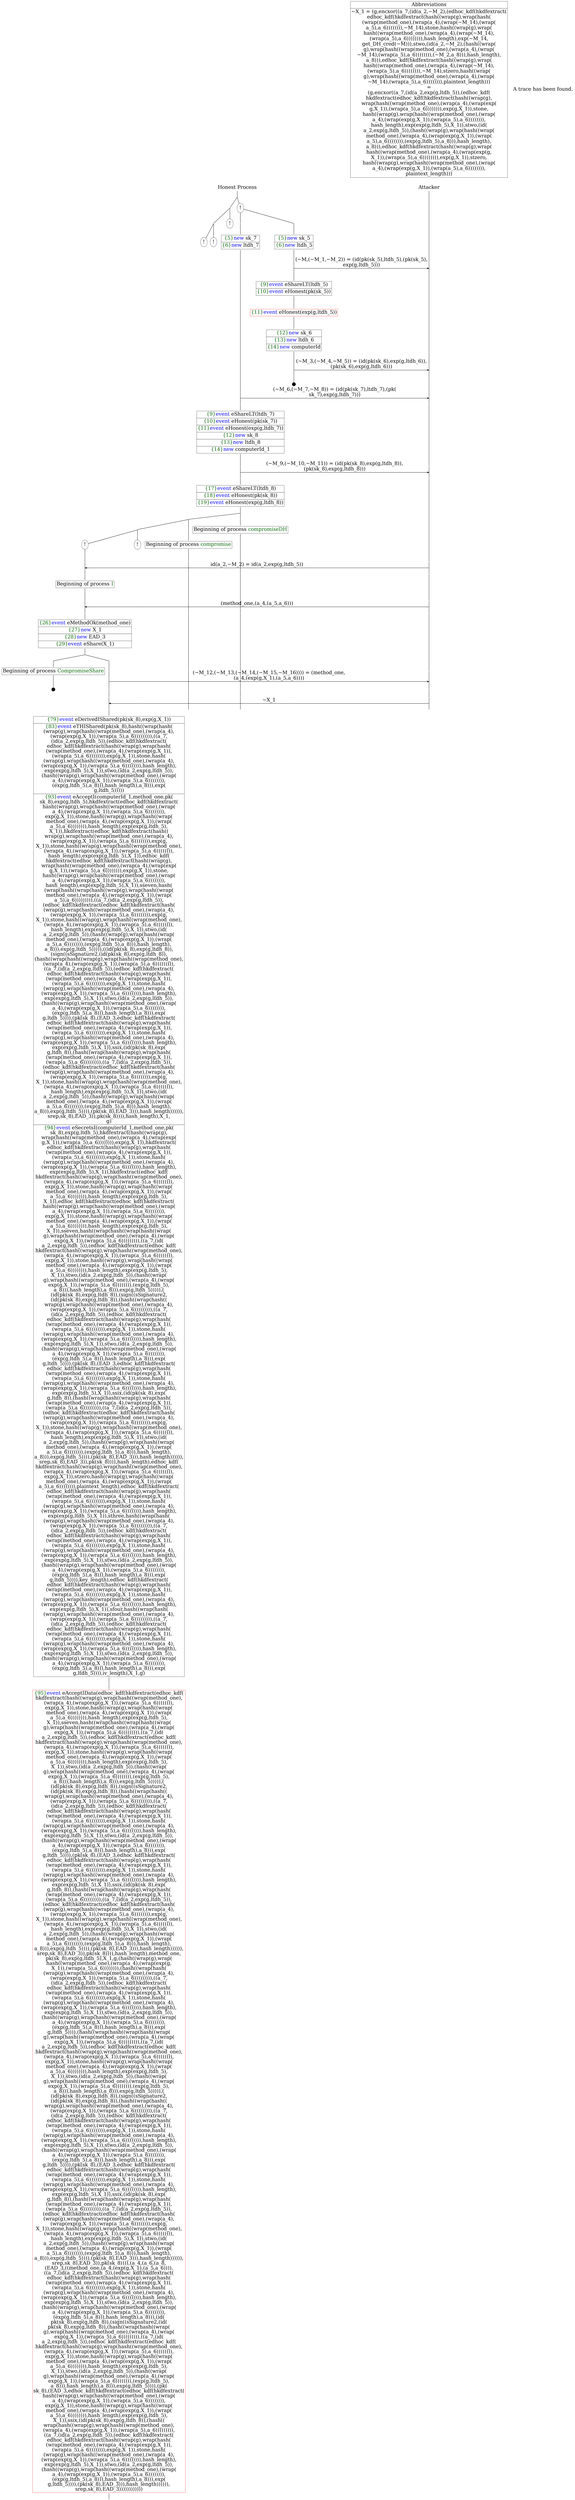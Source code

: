 digraph {
graph [ordering = out]
edge [arrowhead = none, penwidth = 1.6, fontsize = 30]
node [shape = point, width = 0, height = 0, fontsize = 30]
Trace<br/>
[label = <A trace has been found.<br/>
>, shape = plaintext]
P0__0 [label = "Honest Process", shape = plaintext]
P__0 [label = "Attacker", shape = plaintext]
Trace -> P0__0 [label = "", style = invisible, weight = 100]{rank = same; P0__0 P__0}
P0__0 -> P0__1 [label = <>, weight = 100]
/*RPar */
P0__1 -> P0_1__1 [label = <>]
P0__1 -> P0_0__1 [label = <>]
P0__1 [label = "", fixedsize = false, width = 0, height = 0, shape = none]
{rank = same; P0_0__1 P0_1__1}
P0_0__1 [label = "!", shape = ellipse]
{rank = same; P0_0_1__1 P0_0_0__1}
P0_0_1__1 [label = "", fixedsize = false, width = 0, height = 0, shape = none]
P0_0__1 -> P0_0_1__1 [label = <>]
P0_0_0__1 [label = "", fixedsize = false, width = 0, height = 0, shape = none]
P0_0__1 -> P0_0_0__1 [label = <>]
P0_0_0__1 -> P0_0_0__2 [label = <>, weight = 100]
P0_0_0__2 [shape = plaintext, label = <<TABLE BORDER="0" CELLBORDER="1" CELLSPACING="0" CELLPADDING="4"> <TR><TD><FONT COLOR="darkgreen">{5}</FONT><FONT COLOR="blue">new </FONT>sk_5</TD></TR><TR><TD><FONT COLOR="darkgreen">{6}</FONT><FONT COLOR="blue">new </FONT>ltdh_5</TD></TR></TABLE>>]
P0_0_0__2 -> P0_0_0__3 [label = <>, weight = 100]
P0_0_0__3 -> P0_0_0__4 [label = <>, weight = 100]
P__0 -> P__1 [label = <>, weight = 100]
{rank = same; P__1 P0_0_0__4}
P0_0_0__4 -> P0_0_0__5 [label = <>, weight = 100]
P__1 -> P__2 [label = <>, weight = 100]
{rank = same; P__2 P0_0_0__5}
P0_0_0__5 -> P__2 [label = <(~M,(~M_1,~M_2)) = (id(pk(sk_5),ltdh_5),(pk(sk_5),<br/>
exp(g,ltdh_5)))>, arrowhead = normal]
P0_0_0__5 -> P0_0_0__6 [label = <>, weight = 100]
P__2 -> P__3 [label = <>, weight = 100]
{rank = same; P__3 P0_0_0__6}
P0_0_0__6 -> P0_0_0__7 [label = <>, weight = 100]
P0_0_0__7 [shape = plaintext, label = <<TABLE BORDER="0" CELLBORDER="1" CELLSPACING="0" CELLPADDING="4"> <TR><TD><FONT COLOR="darkgreen">{9}</FONT><FONT COLOR="blue">event</FONT> eShareLT(ltdh_5)</TD></TR><TR><TD><FONT COLOR="darkgreen">{10}</FONT><FONT COLOR="blue">event</FONT> eHonest(pk(sk_5))</TD></TR></TABLE>>]
P0_0_0__7 -> P0_0_0__8 [label = <>, weight = 100]
P0_0_0__8 -> P0_0_0__9 [label = <>, weight = 100]
P0_0_0__9 [color = red, shape = plaintext, label = <<TABLE BORDER="0" CELLBORDER="1" CELLSPACING="0" CELLPADDING="4"> <TR><TD><FONT COLOR="darkgreen">{11}</FONT><FONT COLOR="blue">event</FONT> eHonest(exp(g,ltdh_5))</TD></TR></TABLE>>]
P0_0_0__9 -> P0_0_0__10 [label = <>, weight = 100]
P0_0_0__10 -> P0_0_0__11 [label = <>, weight = 100]
P0_0_0__11 [shape = plaintext, label = <<TABLE BORDER="0" CELLBORDER="1" CELLSPACING="0" CELLPADDING="4"> <TR><TD><FONT COLOR="darkgreen">{12}</FONT><FONT COLOR="blue">new </FONT>sk_6</TD></TR><TR><TD><FONT COLOR="darkgreen">{13}</FONT><FONT COLOR="blue">new </FONT>ltdh_6</TD></TR><TR><TD><FONT COLOR="darkgreen">{14}</FONT><FONT COLOR="blue">new </FONT>computerId</TD></TR></TABLE>>]
P0_0_0__11 -> P0_0_0__12 [label = <>, weight = 100]
P0_0_0__12 -> P0_0_0__13 [label = <>, weight = 100]
P__3 -> P__4 [label = <>, weight = 100]
{rank = same; P__4 P0_0_0__13}
P0_0_0__13 -> P0_0_0__14 [label = <>, weight = 100]
P__4 -> P__5 [label = <>, weight = 100]
{rank = same; P__5 P0_0_0__14}
P0_0_0__14 -> P__5 [label = <(~M_3,(~M_4,~M_5)) = (id(pk(sk_6),exp(g,ltdh_6)),<br/>
(pk(sk_6),exp(g,ltdh_6)))>, arrowhead = normal]
P0_0_0__14 -> P0_0_0__15 [label = <>, weight = 100]
P__5 -> P__6 [label = <>, weight = 100]
{rank = same; P__6 P0_0_0__15}
P0_0_0__16 [label = "", width = 0.3, height = 0.3]
P0_0_0__15 -> P0_0_0__16 [label = <>, weight = 100]
P0_0_1__1 -> P0_0_1__2 [label = <>, weight = 100]
P0_0_1__2 [shape = plaintext, label = <<TABLE BORDER="0" CELLBORDER="1" CELLSPACING="0" CELLPADDING="4"> <TR><TD><FONT COLOR="darkgreen">{5}</FONT><FONT COLOR="blue">new </FONT>sk_7</TD></TR><TR><TD><FONT COLOR="darkgreen">{6}</FONT><FONT COLOR="blue">new </FONT>ltdh_7</TD></TR></TABLE>>]
P0_0_1__2 -> P0_0_1__3 [label = <>, weight = 100]
P0_0_1__3 -> P0_0_1__4 [label = <>, weight = 100]
P0_0_0__17 [label = "", style = invisible]
P0_0_0__16 -> P0_0_0__17 [label = <>, weight = 100, style = invisible]
P__6 -> P__7 [label = <>, weight = 100]
{rank = same; P__7 P0_0_0__17 P0_0_1__4}
P0_0_1__4 -> P0_0_1__5 [label = <>, weight = 100]
P__7 -> P__8 [label = <>, weight = 100]
{rank = same; P__8 P0_0_1__5}
P0_0_1__5 -> P__8 [label = <(~M_6,(~M_7,~M_8)) = (id(pk(sk_7),ltdh_7),(pk(<br/>
sk_7),exp(g,ltdh_7)))>, arrowhead = normal]
P0_0_1__5 -> P0_0_1__6 [label = <>, weight = 100]
P0_0_0__18 [label = "", style = invisible]
P0_0_0__17 -> P0_0_0__18 [label = <>, weight = 100, style = invisible]
P__8 -> P__9 [label = <>, weight = 100]
{rank = same; P__9 P0_0_0__18 P0_0_1__6}
P0_0_1__6 -> P0_0_1__7 [label = <>, weight = 100]
P0_0_1__7 [shape = plaintext, label = <<TABLE BORDER="0" CELLBORDER="1" CELLSPACING="0" CELLPADDING="4"> <TR><TD><FONT COLOR="darkgreen">{9}</FONT><FONT COLOR="blue">event</FONT> eShareLT(ltdh_7)</TD></TR><TR><TD><FONT COLOR="darkgreen">{10}</FONT><FONT COLOR="blue">event</FONT> eHonest(pk(sk_7))</TD></TR><TR><TD><FONT COLOR="darkgreen">{11}</FONT><FONT COLOR="blue">event</FONT> eHonest(exp(g,ltdh_7))</TD></TR><TR><TD><FONT COLOR="darkgreen">{12}</FONT><FONT COLOR="blue">new </FONT>sk_8</TD></TR><TR><TD><FONT COLOR="darkgreen">{13}</FONT><FONT COLOR="blue">new </FONT>ltdh_8</TD></TR><TR><TD><FONT COLOR="darkgreen">{14}</FONT><FONT COLOR="blue">new </FONT>computerId_1</TD></TR></TABLE>>]
P0_0_1__7 -> P0_0_1__8 [label = <>, weight = 100]
P0_0_1__8 -> P0_0_1__9 [label = <>, weight = 100]
P0_0_0__19 [label = "", style = invisible]
P0_0_0__18 -> P0_0_0__19 [label = <>, weight = 100, style = invisible]
P__9 -> P__10 [label = <>, weight = 100]
{rank = same; P__10 P0_0_0__19 P0_0_1__9}
P0_0_1__9 -> P0_0_1__10 [label = <>, weight = 100]
P__10 -> P__11 [label = <>, weight = 100]
{rank = same; P__11 P0_0_1__10}
P0_0_1__10 -> P__11 [label = <(~M_9,(~M_10,~M_11)) = (id(pk(sk_8),exp(g,ltdh_8)),<br/>
(pk(sk_8),exp(g,ltdh_8)))>, arrowhead = normal]
P0_0_1__10 -> P0_0_1__11 [label = <>, weight = 100]
P0_0_0__20 [label = "", style = invisible]
P0_0_0__19 -> P0_0_0__20 [label = <>, weight = 100, style = invisible]
P__11 -> P__12 [label = <>, weight = 100]
{rank = same; P__12 P0_0_0__20 P0_0_1__11}
P0_0_1__11 -> P0_0_1__12 [label = <>, weight = 100]
P0_0_1__12 [shape = plaintext, label = <<TABLE BORDER="0" CELLBORDER="1" CELLSPACING="0" CELLPADDING="4"> <TR><TD><FONT COLOR="darkgreen">{17}</FONT><FONT COLOR="blue">event</FONT> eShareLT(ltdh_8)</TD></TR><TR><TD><FONT COLOR="darkgreen">{18}</FONT><FONT COLOR="blue">event</FONT> eHonest(pk(sk_8))</TD></TR><TR><TD><FONT COLOR="darkgreen">{19}</FONT><FONT COLOR="blue">event</FONT> eHonest(exp(g,ltdh_8))</TD></TR></TABLE>>]
P0_0_1__12 -> P0_0_1__13 [label = <>, weight = 100]
/*RPar */
P0_0_1__13 -> P0_0_1_1__13 [label = <>]
P0_0_1__13 -> P0_0_1_0__13 [label = <>]
P0_0_1__13 [label = "", fixedsize = false, width = 0, height = 0, shape = none]
{rank = same; P0_0_1_0__13 P0_0_1_1__13}
P0_0_1_0__13 -> P0_0_1_0__14 [label = <>, weight = 100]
P0_0_1_0__14 [shape = plaintext, label = <<TABLE BORDER="0" CELLBORDER="1" CELLSPACING="0" CELLPADDING="4"> <TR><TD>Beginning of process <FONT COLOR="darkgreen">compromiseDH</FONT></TD></TR></TABLE>>]
P0_0_1_0__14 -> P0_0_1_0__15 [label = <>, weight = 100]
/*RPar */
P0_0_1_1__13 -> P0_0_1_1_1__13 [label = <>]
P0_0_1_1__13 -> P0_0_1_1_0__13 [label = <>]
P0_0_1_1__13 [label = "", fixedsize = false, width = 0, height = 0, shape = none]
{rank = same; P0_0_1_1_0__13 P0_0_1_1_1__13}
P0_0_1_1_0__13 -> P0_0_1_1_0__14 [label = <>, weight = 100]
P0_0_1_1_0__14 [shape = plaintext, label = <<TABLE BORDER="0" CELLBORDER="1" CELLSPACING="0" CELLPADDING="4"> <TR><TD>Beginning of process <FONT COLOR="darkgreen">compromise</FONT></TD></TR></TABLE>>]
P0_0_1_1_0__14 -> P0_0_1_1_0__15 [label = <>, weight = 100]
/*RPar */
P0_0_1_1_1__13 -> P0_0_1_1_1_1__13 [label = <>]
P0_0_1_1_1__13 -> P0_0_1_1_1_0__13 [label = <>]
P0_0_1_1_1__13 [label = "", fixedsize = false, width = 0, height = 0, shape = none]
{rank = same; P0_0_1_1_1_0__13 P0_0_1_1_1_1__13}
P0_0_1_1_1_0__13 [label = "!", shape = ellipse]
P0_0_1_1_1_1__13 [label = "!", shape = ellipse]
P0_0_1_1_1_1_0__13 [label = "", fixedsize = false, width = 0, height = 0, shape = none]
P0_0_1_1_1_1__13 -> P0_0_1_1_1_1_0__13 [label = <>, weight = 100]
/*RPar */
P0_1__1 -> P0_1_1__1 [label = <>]
P0_1__1 -> P0_1_0__1 [label = <>]
P0_1__1 [label = "", fixedsize = false, width = 0, height = 0, shape = none]
{rank = same; P0_1_0__1 P0_1_1__1}
P0_1_0__1 [label = "!", shape = ellipse]
/*RPar */
P0_1_1__1 -> P0_1_1_1__1 [label = <>]
P0_1_1__1 -> P0_1_1_0__1 [label = <>]
P0_1_1__1 [label = "", fixedsize = false, width = 0, height = 0, shape = none]
{rank = same; P0_1_1_0__1 P0_1_1_1__1}
P0_1_1_0__1 [label = "!", shape = ellipse]
P0_1_1_1__1 [label = "!", shape = ellipse]
P0_0_1_1_1_1_0__13 -> P0_0_1_1_1_1_0__14 [label = <>, weight = 100]
P0_0_1_1_1_0__14 [label = "", style = invisible]
P0_0_1_1_1_0__13 -> P0_0_1_1_1_0__14 [label = <>, weight = 100, style = invisible]
P0_0_1_1_0__15 -> P0_0_1_1_0__16 [label = <>, weight = 100]
P0_0_1_0__15 -> P0_0_1_0__16 [label = <>, weight = 100]
P0_0_0__21 [label = "", style = invisible]
P0_0_0__20 -> P0_0_0__21 [label = <>, weight = 100, style = invisible]
P__12 -> P__13 [label = <>, weight = 100]
{rank = same; P__13 P0_0_0__21 P0_0_1_0__16 P0_0_1_1_0__16 P0_0_1_1_1_0__14 P0_0_1_1_1_1_0__14}
P0_0_1_1_1_1_0__14 -> P0_0_1_1_1_1_0__15 [label = <>, weight = 100]
P__13 -> P__14 [label = <>, weight = 100]
{rank = same; P__14 P0_0_1_1_1_1_0__15}
P0_0_1_1_1_1_0__15 -> P__14 [label = <id(a_2,~M_2) = id(a_2,exp(g,ltdh_5))>, dir = back, arrowhead = normal]
P0_0_1_1_1_1_0__15 -> P0_0_1_1_1_1_0__16 [label = <>, weight = 100]
P0_0_1_1_1_0__15 [label = "", style = invisible]
P0_0_1_1_1_0__14 -> P0_0_1_1_1_0__15 [label = <>, weight = 100, style = invisible]
P0_0_1_1_0__16 -> P0_0_1_1_0__17 [label = <>, weight = 100]
P0_0_1_0__16 -> P0_0_1_0__17 [label = <>, weight = 100]
P0_0_0__22 [label = "", style = invisible]
P0_0_0__21 -> P0_0_0__22 [label = <>, weight = 100, style = invisible]
P__14 -> P__15 [label = <>, weight = 100]
{rank = same; P__15 P0_0_0__22 P0_0_1_0__17 P0_0_1_1_0__17 P0_0_1_1_1_0__15 P0_0_1_1_1_1_0__16}
P0_0_1_1_1_1_0__16 -> P0_0_1_1_1_1_0__17 [label = <>, weight = 100]
P0_0_1_1_1_1_0__17 [shape = plaintext, label = <<TABLE BORDER="0" CELLBORDER="1" CELLSPACING="0" CELLPADDING="4"> <TR><TD>Beginning of process <FONT COLOR="darkgreen">I</FONT></TD></TR></TABLE>>]
P0_0_1_1_1_1_0__17 -> P0_0_1_1_1_1_0__18 [label = <>, weight = 100]
P0_0_1_1_1_1_0__18 -> P0_0_1_1_1_1_0__19 [label = <>, weight = 100]
P0_0_1_1_1_0__16 [label = "", style = invisible]
P0_0_1_1_1_0__15 -> P0_0_1_1_1_0__16 [label = <>, weight = 100, style = invisible]
P0_0_1_1_0__17 -> P0_0_1_1_0__18 [label = <>, weight = 100]
P0_0_1_0__17 -> P0_0_1_0__18 [label = <>, weight = 100]
P0_0_0__23 [label = "", style = invisible]
P0_0_0__22 -> P0_0_0__23 [label = <>, weight = 100, style = invisible]
P__15 -> P__16 [label = <>, weight = 100]
{rank = same; P__16 P0_0_0__23 P0_0_1_0__18 P0_0_1_1_0__18 P0_0_1_1_1_0__16 P0_0_1_1_1_1_0__19}
P0_0_1_1_1_1_0__19 -> P0_0_1_1_1_1_0__20 [label = <>, weight = 100]
P__16 -> P__17 [label = <>, weight = 100]
{rank = same; P__17 P0_0_1_1_1_1_0__20}
P0_0_1_1_1_1_0__20 -> P__17 [label = <(method_one,(a_4,(a_5,a_6)))>, dir = back, arrowhead = normal]
P0_0_1_1_1_1_0__20 -> P0_0_1_1_1_1_0__21 [label = <>, weight = 100]
P0_0_1_1_1_0__17 [label = "", style = invisible]
P0_0_1_1_1_0__16 -> P0_0_1_1_1_0__17 [label = <>, weight = 100, style = invisible]
P0_0_1_1_0__18 -> P0_0_1_1_0__19 [label = <>, weight = 100]
P0_0_1_0__18 -> P0_0_1_0__19 [label = <>, weight = 100]
P0_0_0__24 [label = "", style = invisible]
P0_0_0__23 -> P0_0_0__24 [label = <>, weight = 100, style = invisible]
P__17 -> P__18 [label = <>, weight = 100]
{rank = same; P__18 P0_0_0__24 P0_0_1_0__19 P0_0_1_1_0__19 P0_0_1_1_1_0__17 P0_0_1_1_1_1_0__21}
P0_0_1_1_1_1_0__21 -> P0_0_1_1_1_1_0__22 [label = <>, weight = 100]
P0_0_1_1_1_1_0__22 [shape = plaintext, label = <<TABLE BORDER="0" CELLBORDER="1" CELLSPACING="0" CELLPADDING="4"> <TR><TD><FONT COLOR="darkgreen">{26}</FONT><FONT COLOR="blue">event</FONT> eMethodOk(method_one)</TD></TR><TR><TD><FONT COLOR="darkgreen">{27}</FONT><FONT COLOR="blue">new </FONT>X_1</TD></TR><TR><TD><FONT COLOR="darkgreen">{28}</FONT><FONT COLOR="blue">new </FONT>EAD_3</TD></TR><TR><TD><FONT COLOR="darkgreen">{29}</FONT><FONT COLOR="blue">event</FONT> eShare(X_1)</TD></TR></TABLE>>]
P0_0_1_1_1_1_0__22 -> P0_0_1_1_1_1_0__23 [label = <>, weight = 100]
/*RPar */
P0_0_1_1_1_1_0__23 -> P0_0_1_1_1_1_0_1__23 [label = <>]
P0_0_1_1_1_1_0__23 -> P0_0_1_1_1_1_0_0__23 [label = <>]
P0_0_1_1_1_1_0__23 [label = "", fixedsize = false, width = 0, height = 0, shape = none]
{rank = same; P0_0_1_1_1_1_0_0__23 P0_0_1_1_1_1_0_1__23}
P0_0_1_1_1_1_0_0__23 -> P0_0_1_1_1_1_0_0__24 [label = <>, weight = 100]
P0_0_1_1_1_0__18 [label = "", style = invisible]
P0_0_1_1_1_0__17 -> P0_0_1_1_1_0__18 [label = <>, weight = 100, style = invisible]
P0_0_1_1_0__19 -> P0_0_1_1_0__20 [label = <>, weight = 100]
P0_0_1_0__19 -> P0_0_1_0__20 [label = <>, weight = 100]
P0_0_0__25 [label = "", style = invisible]
P0_0_0__24 -> P0_0_0__25 [label = <>, weight = 100, style = invisible]
P__18 -> P__19 [label = <>, weight = 100]
{rank = same; P__19 P0_0_0__25 P0_0_1_0__20 P0_0_1_1_0__20 P0_0_1_1_1_0__18 P0_0_1_1_1_1_0_0__24}
P0_0_1_1_1_1_0_0__24 -> P0_0_1_1_1_1_0_0__25 [label = <>, weight = 100]
P__19 -> P__20 [label = <>, weight = 100]
{rank = same; P__20 P0_0_1_1_1_1_0_0__25}
P0_0_1_1_1_1_0_0__25 -> P__20 [label = <(~M_12,(~M_13,(~M_14,(~M_15,~M_16)))) = (method_one,<br/>
(a_4,(exp(g,X_1),(a_5,a_6))))>, arrowhead = normal]
P0_0_1_1_1_1_0_0__25 -> P0_0_1_1_1_1_0_0__26 [label = <>, weight = 100]
P0_0_1_1_1_0__19 [label = "", style = invisible]
P0_0_1_1_1_0__18 -> P0_0_1_1_1_0__19 [label = <>, weight = 100, style = invisible]
P0_0_1_1_0__20 -> P0_0_1_1_0__21 [label = <>, weight = 100]
P0_0_1_0__20 -> P0_0_1_0__21 [label = <>, weight = 100]
P0_0_0__26 [label = "", style = invisible]
P0_0_0__25 -> P0_0_0__26 [label = <>, weight = 100, style = invisible]
P__20 -> P__21 [label = <>, weight = 100]
{rank = same; P__21 P0_0_0__26 P0_0_1_0__21 P0_0_1_1_0__21 P0_0_1_1_1_0__19 P0_0_1_1_1_1_0_0__26}
P0_0_1_1_1_1_0_1__23 -> P0_0_1_1_1_1_0_1__24 [label = <>, weight = 100]
P0_0_1_1_1_1_0_1__24 [shape = plaintext, label = <<TABLE BORDER="0" CELLBORDER="1" CELLSPACING="0" CELLPADDING="4"> <TR><TD>Beginning of process <FONT COLOR="darkgreen">CompromiseShare</FONT></TD></TR></TABLE>>]
P0_0_1_1_1_1_0_1__24 -> P0_0_1_1_1_1_0_1__25 [label = <>, weight = 100]
P0_0_1_1_1_1_0_1__26 [label = "", width = 0.3, height = 0.3]
P0_0_1_1_1_1_0_1__25 -> P0_0_1_1_1_1_0_1__26 [label = <>, weight = 100]
P0_0_1_1_1_1_0_0__26 -> P0_0_1_1_1_1_0_0__27 [label = <>, weight = 100]
P0_0_1_1_1_0__20 [label = "", style = invisible]
P0_0_1_1_1_0__19 -> P0_0_1_1_1_0__20 [label = <>, weight = 100, style = invisible]
P0_0_1_1_0__21 -> P0_0_1_1_0__22 [label = <>, weight = 100]
P0_0_1_0__21 -> P0_0_1_0__22 [label = <>, weight = 100]
P0_0_0__27 [label = "", style = invisible]
P0_0_0__26 -> P0_0_0__27 [label = <>, weight = 100, style = invisible]
P__21 -> P__22 [label = <>, weight = 100]
{rank = same; P__22 P0_0_0__27 P0_0_1_0__22 P0_0_1_1_0__22 P0_0_1_1_1_0__20 P0_0_1_1_1_1_0_0__27}
P0_0_1_1_1_1_0_0__27 -> P0_0_1_1_1_1_0_0__28 [label = <>, weight = 100]
P__22 -> P__23 [label = <>, weight = 100]
{rank = same; P__23 P0_0_1_1_1_1_0_0__28}
P0_0_1_1_1_1_0_0__28 -> P__23 [label = <~X_1>, dir = back, arrowhead = normal]
P0_0_1_1_1_1_0_0__28 -> P0_0_1_1_1_1_0_0__29 [label = <>, weight = 100]
P0_0_1_1_1_0__21 [label = "", style = invisible]
P0_0_1_1_1_0__20 -> P0_0_1_1_1_0__21 [label = <>, weight = 100, style = invisible]
P0_0_1_1_0__22 -> P0_0_1_1_0__23 [label = <>, weight = 100]
P0_0_1_0__22 -> P0_0_1_0__23 [label = <>, weight = 100]
P0_0_0__28 [label = "", style = invisible]
P0_0_0__27 -> P0_0_0__28 [label = <>, weight = 100, style = invisible]
P__23 -> P__24 [label = <>, weight = 100]
{rank = same; P__24 P0_0_0__28 P0_0_1_0__23 P0_0_1_1_0__23 P0_0_1_1_1_0__21 P0_0_1_1_1_1_0_0__29}
P0_0_1_1_1_1_0_0__29 -> P0_0_1_1_1_1_0_0__30 [label = <>, weight = 100]
P0_0_1_1_1_1_0_0__30 [shape = plaintext, label = <<TABLE BORDER="0" CELLBORDER="1" CELLSPACING="0" CELLPADDING="4"> <TR><TD><FONT COLOR="darkgreen">{79}</FONT><FONT COLOR="blue">event</FONT> eDerivedIShared(pk(sk_8),exp(g,X_1))<br/>
</TD></TR><TR><TD><FONT COLOR="darkgreen">{83}</FONT><FONT COLOR="blue">event</FONT> eTHIShared(pk(sk_8),hash((wrap(hash(<br/>
(wrap(g),wrap(hash((wrap(method_one),(wrap(a_4),<br/>
(wrap(exp(g,X_1)),(wrap(a_5),a_6))))))))),((a_7,<br/>
(id(a_2,exp(g,ltdh_5)),(edhoc_kdf(hkdfextract(<br/>
edhoc_kdf(hkdfextract(hash((wrap(g),wrap(hash(<br/>
(wrap(method_one),(wrap(a_4),(wrap(exp(g,X_1)),<br/>
(wrap(a_5),a_6)))))))),exp(g,X_1)),stone,hash(<br/>
(wrap(g),wrap(hash((wrap(method_one),(wrap(a_4),<br/>
(wrap(exp(g,X_1)),(wrap(a_5),a_6)))))))),hash_length),<br/>
exp(exp(g,ltdh_5),X_1)),stwo,(id(a_2,exp(g,ltdh_5)),<br/>
(hash((wrap(g),wrap(hash((wrap(method_one),(wrap(<br/>
a_4),(wrap(exp(g,X_1)),(wrap(a_5),a_6)))))))),<br/>
(exp(g,ltdh_5),a_8))),hash_length),a_8))),exp(<br/>
g,ltdh_5)))))</TD></TR><TR><TD><FONT COLOR="darkgreen">{93}</FONT><FONT COLOR="blue">event</FONT> eAcceptI(computerId_1,method_one,pk(<br/>
sk_8),exp(g,ltdh_5),hkdfextract(edhoc_kdf(hkdfextract(<br/>
hash((wrap(g),wrap(hash((wrap(method_one),(wrap(<br/>
a_4),(wrap(exp(g,X_1)),(wrap(a_5),a_6)))))))),<br/>
exp(g,X_1)),stone,hash((wrap(g),wrap(hash((wrap(<br/>
method_one),(wrap(a_4),(wrap(exp(g,X_1)),(wrap(<br/>
a_5),a_6)))))))),hash_length),exp(exp(g,ltdh_5),<br/>
X_1)),hkdfextract(edhoc_kdf(hkdfextract(hash((<br/>
wrap(g),wrap(hash((wrap(method_one),(wrap(a_4),<br/>
(wrap(exp(g,X_1)),(wrap(a_5),a_6)))))))),exp(g,<br/>
X_1)),stone,hash((wrap(g),wrap(hash((wrap(method_one),<br/>
(wrap(a_4),(wrap(exp(g,X_1)),(wrap(a_5),a_6)))))))),<br/>
hash_length),exp(exp(g,ltdh_5),X_1)),edhoc_kdf(<br/>
hkdfextract(edhoc_kdf(hkdfextract(hash((wrap(g),<br/>
wrap(hash((wrap(method_one),(wrap(a_4),(wrap(exp(<br/>
g,X_1)),(wrap(a_5),a_6)))))))),exp(g,X_1)),stone,<br/>
hash((wrap(g),wrap(hash((wrap(method_one),(wrap(<br/>
a_4),(wrap(exp(g,X_1)),(wrap(a_5),a_6)))))))),<br/>
hash_length),exp(exp(g,ltdh_5),X_1)),sseven,hash(<br/>
(wrap(hash((wrap(hash((wrap(g),wrap(hash((wrap(<br/>
method_one),(wrap(a_4),(wrap(exp(g,X_1)),(wrap(<br/>
a_5),a_6))))))))),((a_7,(id(a_2,exp(g,ltdh_5)),<br/>
(edhoc_kdf(hkdfextract(edhoc_kdf(hkdfextract(hash(<br/>
(wrap(g),wrap(hash((wrap(method_one),(wrap(a_4),<br/>
(wrap(exp(g,X_1)),(wrap(a_5),a_6)))))))),exp(g,<br/>
X_1)),stone,hash((wrap(g),wrap(hash((wrap(method_one),<br/>
(wrap(a_4),(wrap(exp(g,X_1)),(wrap(a_5),a_6)))))))),<br/>
hash_length),exp(exp(g,ltdh_5),X_1)),stwo,(id(<br/>
a_2,exp(g,ltdh_5)),(hash((wrap(g),wrap(hash((wrap(<br/>
method_one),(wrap(a_4),(wrap(exp(g,X_1)),(wrap(<br/>
a_5),a_6)))))))),(exp(g,ltdh_5),a_8))),hash_length),<br/>
a_8))),exp(g,ltdh_5))))),((id(pk(sk_8),exp(g,ltdh_8)),<br/>
(sign((sSignature2,(id(pk(sk_8),exp(g,ltdh_8)),<br/>
(hash((wrap(hash((wrap(g),wrap(hash((wrap(method_one),<br/>
(wrap(a_4),(wrap(exp(g,X_1)),(wrap(a_5),a_6))))))))),<br/>
((a_7,(id(a_2,exp(g,ltdh_5)),(edhoc_kdf(hkdfextract(<br/>
edhoc_kdf(hkdfextract(hash((wrap(g),wrap(hash(<br/>
(wrap(method_one),(wrap(a_4),(wrap(exp(g,X_1)),<br/>
(wrap(a_5),a_6)))))))),exp(g,X_1)),stone,hash(<br/>
(wrap(g),wrap(hash((wrap(method_one),(wrap(a_4),<br/>
(wrap(exp(g,X_1)),(wrap(a_5),a_6)))))))),hash_length),<br/>
exp(exp(g,ltdh_5),X_1)),stwo,(id(a_2,exp(g,ltdh_5)),<br/>
(hash((wrap(g),wrap(hash((wrap(method_one),(wrap(<br/>
a_4),(wrap(exp(g,X_1)),(wrap(a_5),a_6)))))))),<br/>
(exp(g,ltdh_5),a_8))),hash_length),a_8))),exp(<br/>
g,ltdh_5)))),(pk(sk_8),(EAD_3,edhoc_kdf(hkdfextract(<br/>
edhoc_kdf(hkdfextract(hash((wrap(g),wrap(hash(<br/>
(wrap(method_one),(wrap(a_4),(wrap(exp(g,X_1)),<br/>
(wrap(a_5),a_6)))))))),exp(g,X_1)),stone,hash(<br/>
(wrap(g),wrap(hash((wrap(method_one),(wrap(a_4),<br/>
(wrap(exp(g,X_1)),(wrap(a_5),a_6)))))))),hash_length),<br/>
exp(exp(g,ltdh_5),X_1)),ssix,(id(pk(sk_8),exp(<br/>
g,ltdh_8)),(hash((wrap(hash((wrap(g),wrap(hash(<br/>
(wrap(method_one),(wrap(a_4),(wrap(exp(g,X_1)),<br/>
(wrap(a_5),a_6))))))))),((a_7,(id(a_2,exp(g,ltdh_5)),<br/>
(edhoc_kdf(hkdfextract(edhoc_kdf(hkdfextract(hash(<br/>
(wrap(g),wrap(hash((wrap(method_one),(wrap(a_4),<br/>
(wrap(exp(g,X_1)),(wrap(a_5),a_6)))))))),exp(g,<br/>
X_1)),stone,hash((wrap(g),wrap(hash((wrap(method_one),<br/>
(wrap(a_4),(wrap(exp(g,X_1)),(wrap(a_5),a_6)))))))),<br/>
hash_length),exp(exp(g,ltdh_5),X_1)),stwo,(id(<br/>
a_2,exp(g,ltdh_5)),(hash((wrap(g),wrap(hash((wrap(<br/>
method_one),(wrap(a_4),(wrap(exp(g,X_1)),(wrap(<br/>
a_5),a_6)))))))),(exp(g,ltdh_5),a_8))),hash_length),<br/>
a_8))),exp(g,ltdh_5)))),(pk(sk_8),EAD_3))),hash_length)))))),<br/>
srep,sk_8),EAD_3)),pk(sk_8)))),hash_length),X_1,<br/>
g)</TD></TR><TR><TD><FONT COLOR="darkgreen">{94}</FONT><FONT COLOR="blue">event</FONT> eSecretsI(computerId_1,method_one,pk(<br/>
sk_8),exp(g,ltdh_5),hkdfextract(hash((wrap(g),<br/>
wrap(hash((wrap(method_one),(wrap(a_4),(wrap(exp(<br/>
g,X_1)),(wrap(a_5),a_6)))))))),exp(g,X_1)),hkdfextract(<br/>
edhoc_kdf(hkdfextract(hash((wrap(g),wrap(hash(<br/>
(wrap(method_one),(wrap(a_4),(wrap(exp(g,X_1)),<br/>
(wrap(a_5),a_6)))))))),exp(g,X_1)),stone,hash(<br/>
(wrap(g),wrap(hash((wrap(method_one),(wrap(a_4),<br/>
(wrap(exp(g,X_1)),(wrap(a_5),a_6)))))))),hash_length),<br/>
exp(exp(g,ltdh_5),X_1)),hkdfextract(edhoc_kdf(<br/>
hkdfextract(hash((wrap(g),wrap(hash((wrap(method_one),<br/>
(wrap(a_4),(wrap(exp(g,X_1)),(wrap(a_5),a_6)))))))),<br/>
exp(g,X_1)),stone,hash((wrap(g),wrap(hash((wrap(<br/>
method_one),(wrap(a_4),(wrap(exp(g,X_1)),(wrap(<br/>
a_5),a_6)))))))),hash_length),exp(exp(g,ltdh_5),<br/>
X_1)),edhoc_kdf(hkdfextract(edhoc_kdf(hkdfextract(<br/>
hash((wrap(g),wrap(hash((wrap(method_one),(wrap(<br/>
a_4),(wrap(exp(g,X_1)),(wrap(a_5),a_6)))))))),<br/>
exp(g,X_1)),stone,hash((wrap(g),wrap(hash((wrap(<br/>
method_one),(wrap(a_4),(wrap(exp(g,X_1)),(wrap(<br/>
a_5),a_6)))))))),hash_length),exp(exp(g,ltdh_5),<br/>
X_1)),sseven,hash((wrap(hash((wrap(hash((wrap(<br/>
g),wrap(hash((wrap(method_one),(wrap(a_4),(wrap(<br/>
exp(g,X_1)),(wrap(a_5),a_6))))))))),((a_7,(id(<br/>
a_2,exp(g,ltdh_5)),(edhoc_kdf(hkdfextract(edhoc_kdf(<br/>
hkdfextract(hash((wrap(g),wrap(hash((wrap(method_one),<br/>
(wrap(a_4),(wrap(exp(g,X_1)),(wrap(a_5),a_6)))))))),<br/>
exp(g,X_1)),stone,hash((wrap(g),wrap(hash((wrap(<br/>
method_one),(wrap(a_4),(wrap(exp(g,X_1)),(wrap(<br/>
a_5),a_6)))))))),hash_length),exp(exp(g,ltdh_5),<br/>
X_1)),stwo,(id(a_2,exp(g,ltdh_5)),(hash((wrap(<br/>
g),wrap(hash((wrap(method_one),(wrap(a_4),(wrap(<br/>
exp(g,X_1)),(wrap(a_5),a_6)))))))),(exp(g,ltdh_5),<br/>
a_8))),hash_length),a_8))),exp(g,ltdh_5))))),(<br/>
(id(pk(sk_8),exp(g,ltdh_8)),(sign((sSignature2,<br/>
(id(pk(sk_8),exp(g,ltdh_8)),(hash((wrap(hash((<br/>
wrap(g),wrap(hash((wrap(method_one),(wrap(a_4),<br/>
(wrap(exp(g,X_1)),(wrap(a_5),a_6))))))))),((a_7,<br/>
(id(a_2,exp(g,ltdh_5)),(edhoc_kdf(hkdfextract(<br/>
edhoc_kdf(hkdfextract(hash((wrap(g),wrap(hash(<br/>
(wrap(method_one),(wrap(a_4),(wrap(exp(g,X_1)),<br/>
(wrap(a_5),a_6)))))))),exp(g,X_1)),stone,hash(<br/>
(wrap(g),wrap(hash((wrap(method_one),(wrap(a_4),<br/>
(wrap(exp(g,X_1)),(wrap(a_5),a_6)))))))),hash_length),<br/>
exp(exp(g,ltdh_5),X_1)),stwo,(id(a_2,exp(g,ltdh_5)),<br/>
(hash((wrap(g),wrap(hash((wrap(method_one),(wrap(<br/>
a_4),(wrap(exp(g,X_1)),(wrap(a_5),a_6)))))))),<br/>
(exp(g,ltdh_5),a_8))),hash_length),a_8))),exp(<br/>
g,ltdh_5)))),(pk(sk_8),(EAD_3,edhoc_kdf(hkdfextract(<br/>
edhoc_kdf(hkdfextract(hash((wrap(g),wrap(hash(<br/>
(wrap(method_one),(wrap(a_4),(wrap(exp(g,X_1)),<br/>
(wrap(a_5),a_6)))))))),exp(g,X_1)),stone,hash(<br/>
(wrap(g),wrap(hash((wrap(method_one),(wrap(a_4),<br/>
(wrap(exp(g,X_1)),(wrap(a_5),a_6)))))))),hash_length),<br/>
exp(exp(g,ltdh_5),X_1)),ssix,(id(pk(sk_8),exp(<br/>
g,ltdh_8)),(hash((wrap(hash((wrap(g),wrap(hash(<br/>
(wrap(method_one),(wrap(a_4),(wrap(exp(g,X_1)),<br/>
(wrap(a_5),a_6))))))))),((a_7,(id(a_2,exp(g,ltdh_5)),<br/>
(edhoc_kdf(hkdfextract(edhoc_kdf(hkdfextract(hash(<br/>
(wrap(g),wrap(hash((wrap(method_one),(wrap(a_4),<br/>
(wrap(exp(g,X_1)),(wrap(a_5),a_6)))))))),exp(g,<br/>
X_1)),stone,hash((wrap(g),wrap(hash((wrap(method_one),<br/>
(wrap(a_4),(wrap(exp(g,X_1)),(wrap(a_5),a_6)))))))),<br/>
hash_length),exp(exp(g,ltdh_5),X_1)),stwo,(id(<br/>
a_2,exp(g,ltdh_5)),(hash((wrap(g),wrap(hash((wrap(<br/>
method_one),(wrap(a_4),(wrap(exp(g,X_1)),(wrap(<br/>
a_5),a_6)))))))),(exp(g,ltdh_5),a_8))),hash_length),<br/>
a_8))),exp(g,ltdh_5)))),(pk(sk_8),EAD_3))),hash_length)))))),<br/>
srep,sk_8),EAD_3)),pk(sk_8)))),hash_length),edhoc_kdf(<br/>
hkdfextract(hash((wrap(g),wrap(hash((wrap(method_one),<br/>
(wrap(a_4),(wrap(exp(g,X_1)),(wrap(a_5),a_6)))))))),<br/>
exp(g,X_1)),stzero,hash((wrap(g),wrap(hash((wrap(<br/>
method_one),(wrap(a_4),(wrap(exp(g,X_1)),(wrap(<br/>
a_5),a_6)))))))),plaintext_length),edhoc_kdf(hkdfextract(<br/>
edhoc_kdf(hkdfextract(hash((wrap(g),wrap(hash(<br/>
(wrap(method_one),(wrap(a_4),(wrap(exp(g,X_1)),<br/>
(wrap(a_5),a_6)))))))),exp(g,X_1)),stone,hash(<br/>
(wrap(g),wrap(hash((wrap(method_one),(wrap(a_4),<br/>
(wrap(exp(g,X_1)),(wrap(a_5),a_6)))))))),hash_length),<br/>
exp(exp(g,ltdh_5),X_1)),sthree,hash((wrap(hash(<br/>
(wrap(g),wrap(hash((wrap(method_one),(wrap(a_4),<br/>
(wrap(exp(g,X_1)),(wrap(a_5),a_6))))))))),((a_7,<br/>
(id(a_2,exp(g,ltdh_5)),(edhoc_kdf(hkdfextract(<br/>
edhoc_kdf(hkdfextract(hash((wrap(g),wrap(hash(<br/>
(wrap(method_one),(wrap(a_4),(wrap(exp(g,X_1)),<br/>
(wrap(a_5),a_6)))))))),exp(g,X_1)),stone,hash(<br/>
(wrap(g),wrap(hash((wrap(method_one),(wrap(a_4),<br/>
(wrap(exp(g,X_1)),(wrap(a_5),a_6)))))))),hash_length),<br/>
exp(exp(g,ltdh_5),X_1)),stwo,(id(a_2,exp(g,ltdh_5)),<br/>
(hash((wrap(g),wrap(hash((wrap(method_one),(wrap(<br/>
a_4),(wrap(exp(g,X_1)),(wrap(a_5),a_6)))))))),<br/>
(exp(g,ltdh_5),a_8))),hash_length),a_8))),exp(<br/>
g,ltdh_5)))),key_length),edhoc_kdf(hkdfextract(<br/>
edhoc_kdf(hkdfextract(hash((wrap(g),wrap(hash(<br/>
(wrap(method_one),(wrap(a_4),(wrap(exp(g,X_1)),<br/>
(wrap(a_5),a_6)))))))),exp(g,X_1)),stone,hash(<br/>
(wrap(g),wrap(hash((wrap(method_one),(wrap(a_4),<br/>
(wrap(exp(g,X_1)),(wrap(a_5),a_6)))))))),hash_length),<br/>
exp(exp(g,ltdh_5),X_1)),sfour,hash((wrap(hash(<br/>
(wrap(g),wrap(hash((wrap(method_one),(wrap(a_4),<br/>
(wrap(exp(g,X_1)),(wrap(a_5),a_6))))))))),((a_7,<br/>
(id(a_2,exp(g,ltdh_5)),(edhoc_kdf(hkdfextract(<br/>
edhoc_kdf(hkdfextract(hash((wrap(g),wrap(hash(<br/>
(wrap(method_one),(wrap(a_4),(wrap(exp(g,X_1)),<br/>
(wrap(a_5),a_6)))))))),exp(g,X_1)),stone,hash(<br/>
(wrap(g),wrap(hash((wrap(method_one),(wrap(a_4),<br/>
(wrap(exp(g,X_1)),(wrap(a_5),a_6)))))))),hash_length),<br/>
exp(exp(g,ltdh_5),X_1)),stwo,(id(a_2,exp(g,ltdh_5)),<br/>
(hash((wrap(g),wrap(hash((wrap(method_one),(wrap(<br/>
a_4),(wrap(exp(g,X_1)),(wrap(a_5),a_6)))))))),<br/>
(exp(g,ltdh_5),a_8))),hash_length),a_8))),exp(<br/>
g,ltdh_5)))),iv_length),X_1,g)</TD></TR></TABLE>>]
P0_0_1_1_1_1_0_0__30 -> P0_0_1_1_1_1_0_0__31 [label = <>, weight = 100]
P0_0_1_1_1_1_0_0__31 -> P0_0_1_1_1_1_0_0__32 [label = <>, weight = 100]
P0_0_1_1_1_1_0_0__32 [color = red, shape = plaintext, label = <<TABLE BORDER="0" CELLBORDER="1" CELLSPACING="0" CELLPADDING="4"> <TR><TD><FONT COLOR="darkgreen">{95}</FONT><FONT COLOR="blue">event</FONT> eAcceptIData(edhoc_kdf(hkdfextract(edhoc_kdf(<br/>
hkdfextract(hash((wrap(g),wrap(hash((wrap(method_one),<br/>
(wrap(a_4),(wrap(exp(g,X_1)),(wrap(a_5),a_6)))))))),<br/>
exp(g,X_1)),stone,hash((wrap(g),wrap(hash((wrap(<br/>
method_one),(wrap(a_4),(wrap(exp(g,X_1)),(wrap(<br/>
a_5),a_6)))))))),hash_length),exp(exp(g,ltdh_5),<br/>
X_1)),sseven,hash((wrap(hash((wrap(hash((wrap(<br/>
g),wrap(hash((wrap(method_one),(wrap(a_4),(wrap(<br/>
exp(g,X_1)),(wrap(a_5),a_6))))))))),((a_7,(id(<br/>
a_2,exp(g,ltdh_5)),(edhoc_kdf(hkdfextract(edhoc_kdf(<br/>
hkdfextract(hash((wrap(g),wrap(hash((wrap(method_one),<br/>
(wrap(a_4),(wrap(exp(g,X_1)),(wrap(a_5),a_6)))))))),<br/>
exp(g,X_1)),stone,hash((wrap(g),wrap(hash((wrap(<br/>
method_one),(wrap(a_4),(wrap(exp(g,X_1)),(wrap(<br/>
a_5),a_6)))))))),hash_length),exp(exp(g,ltdh_5),<br/>
X_1)),stwo,(id(a_2,exp(g,ltdh_5)),(hash((wrap(<br/>
g),wrap(hash((wrap(method_one),(wrap(a_4),(wrap(<br/>
exp(g,X_1)),(wrap(a_5),a_6)))))))),(exp(g,ltdh_5),<br/>
a_8))),hash_length),a_8))),exp(g,ltdh_5))))),(<br/>
(id(pk(sk_8),exp(g,ltdh_8)),(sign((sSignature2,<br/>
(id(pk(sk_8),exp(g,ltdh_8)),(hash((wrap(hash((<br/>
wrap(g),wrap(hash((wrap(method_one),(wrap(a_4),<br/>
(wrap(exp(g,X_1)),(wrap(a_5),a_6))))))))),((a_7,<br/>
(id(a_2,exp(g,ltdh_5)),(edhoc_kdf(hkdfextract(<br/>
edhoc_kdf(hkdfextract(hash((wrap(g),wrap(hash(<br/>
(wrap(method_one),(wrap(a_4),(wrap(exp(g,X_1)),<br/>
(wrap(a_5),a_6)))))))),exp(g,X_1)),stone,hash(<br/>
(wrap(g),wrap(hash((wrap(method_one),(wrap(a_4),<br/>
(wrap(exp(g,X_1)),(wrap(a_5),a_6)))))))),hash_length),<br/>
exp(exp(g,ltdh_5),X_1)),stwo,(id(a_2,exp(g,ltdh_5)),<br/>
(hash((wrap(g),wrap(hash((wrap(method_one),(wrap(<br/>
a_4),(wrap(exp(g,X_1)),(wrap(a_5),a_6)))))))),<br/>
(exp(g,ltdh_5),a_8))),hash_length),a_8))),exp(<br/>
g,ltdh_5)))),(pk(sk_8),(EAD_3,edhoc_kdf(hkdfextract(<br/>
edhoc_kdf(hkdfextract(hash((wrap(g),wrap(hash(<br/>
(wrap(method_one),(wrap(a_4),(wrap(exp(g,X_1)),<br/>
(wrap(a_5),a_6)))))))),exp(g,X_1)),stone,hash(<br/>
(wrap(g),wrap(hash((wrap(method_one),(wrap(a_4),<br/>
(wrap(exp(g,X_1)),(wrap(a_5),a_6)))))))),hash_length),<br/>
exp(exp(g,ltdh_5),X_1)),ssix,(id(pk(sk_8),exp(<br/>
g,ltdh_8)),(hash((wrap(hash((wrap(g),wrap(hash(<br/>
(wrap(method_one),(wrap(a_4),(wrap(exp(g,X_1)),<br/>
(wrap(a_5),a_6))))))))),((a_7,(id(a_2,exp(g,ltdh_5)),<br/>
(edhoc_kdf(hkdfextract(edhoc_kdf(hkdfextract(hash(<br/>
(wrap(g),wrap(hash((wrap(method_one),(wrap(a_4),<br/>
(wrap(exp(g,X_1)),(wrap(a_5),a_6)))))))),exp(g,<br/>
X_1)),stone,hash((wrap(g),wrap(hash((wrap(method_one),<br/>
(wrap(a_4),(wrap(exp(g,X_1)),(wrap(a_5),a_6)))))))),<br/>
hash_length),exp(exp(g,ltdh_5),X_1)),stwo,(id(<br/>
a_2,exp(g,ltdh_5)),(hash((wrap(g),wrap(hash((wrap(<br/>
method_one),(wrap(a_4),(wrap(exp(g,X_1)),(wrap(<br/>
a_5),a_6)))))))),(exp(g,ltdh_5),a_8))),hash_length),<br/>
a_8))),exp(g,ltdh_5)))),(pk(sk_8),EAD_3))),hash_length)))))),<br/>
srep,sk_8),EAD_3)),pk(sk_8)))),hash_length),method_one,<br/>
pk(sk_8),exp(g,ltdh_5),X_1,g,(hash((wrap(g),wrap(<br/>
hash((wrap(method_one),(wrap(a_4),(wrap(exp(g,<br/>
X_1)),(wrap(a_5),a_6)))))))),(hash((wrap(hash(<br/>
(wrap(g),wrap(hash((wrap(method_one),(wrap(a_4),<br/>
(wrap(exp(g,X_1)),(wrap(a_5),a_6))))))))),((a_7,<br/>
(id(a_2,exp(g,ltdh_5)),(edhoc_kdf(hkdfextract(<br/>
edhoc_kdf(hkdfextract(hash((wrap(g),wrap(hash(<br/>
(wrap(method_one),(wrap(a_4),(wrap(exp(g,X_1)),<br/>
(wrap(a_5),a_6)))))))),exp(g,X_1)),stone,hash(<br/>
(wrap(g),wrap(hash((wrap(method_one),(wrap(a_4),<br/>
(wrap(exp(g,X_1)),(wrap(a_5),a_6)))))))),hash_length),<br/>
exp(exp(g,ltdh_5),X_1)),stwo,(id(a_2,exp(g,ltdh_5)),<br/>
(hash((wrap(g),wrap(hash((wrap(method_one),(wrap(<br/>
a_4),(wrap(exp(g,X_1)),(wrap(a_5),a_6)))))))),<br/>
(exp(g,ltdh_5),a_8))),hash_length),a_8))),exp(<br/>
g,ltdh_5)))),(hash((wrap(hash((wrap(hash((wrap(<br/>
g),wrap(hash((wrap(method_one),(wrap(a_4),(wrap(<br/>
exp(g,X_1)),(wrap(a_5),a_6))))))))),((a_7,(id(<br/>
a_2,exp(g,ltdh_5)),(edhoc_kdf(hkdfextract(edhoc_kdf(<br/>
hkdfextract(hash((wrap(g),wrap(hash((wrap(method_one),<br/>
(wrap(a_4),(wrap(exp(g,X_1)),(wrap(a_5),a_6)))))))),<br/>
exp(g,X_1)),stone,hash((wrap(g),wrap(hash((wrap(<br/>
method_one),(wrap(a_4),(wrap(exp(g,X_1)),(wrap(<br/>
a_5),a_6)))))))),hash_length),exp(exp(g,ltdh_5),<br/>
X_1)),stwo,(id(a_2,exp(g,ltdh_5)),(hash((wrap(<br/>
g),wrap(hash((wrap(method_one),(wrap(a_4),(wrap(<br/>
exp(g,X_1)),(wrap(a_5),a_6)))))))),(exp(g,ltdh_5),<br/>
a_8))),hash_length),a_8))),exp(g,ltdh_5))))),(<br/>
(id(pk(sk_8),exp(g,ltdh_8)),(sign((sSignature2,<br/>
(id(pk(sk_8),exp(g,ltdh_8)),(hash((wrap(hash((<br/>
wrap(g),wrap(hash((wrap(method_one),(wrap(a_4),<br/>
(wrap(exp(g,X_1)),(wrap(a_5),a_6))))))))),((a_7,<br/>
(id(a_2,exp(g,ltdh_5)),(edhoc_kdf(hkdfextract(<br/>
edhoc_kdf(hkdfextract(hash((wrap(g),wrap(hash(<br/>
(wrap(method_one),(wrap(a_4),(wrap(exp(g,X_1)),<br/>
(wrap(a_5),a_6)))))))),exp(g,X_1)),stone,hash(<br/>
(wrap(g),wrap(hash((wrap(method_one),(wrap(a_4),<br/>
(wrap(exp(g,X_1)),(wrap(a_5),a_6)))))))),hash_length),<br/>
exp(exp(g,ltdh_5),X_1)),stwo,(id(a_2,exp(g,ltdh_5)),<br/>
(hash((wrap(g),wrap(hash((wrap(method_one),(wrap(<br/>
a_4),(wrap(exp(g,X_1)),(wrap(a_5),a_6)))))))),<br/>
(exp(g,ltdh_5),a_8))),hash_length),a_8))),exp(<br/>
g,ltdh_5)))),(pk(sk_8),(EAD_3,edhoc_kdf(hkdfextract(<br/>
edhoc_kdf(hkdfextract(hash((wrap(g),wrap(hash(<br/>
(wrap(method_one),(wrap(a_4),(wrap(exp(g,X_1)),<br/>
(wrap(a_5),a_6)))))))),exp(g,X_1)),stone,hash(<br/>
(wrap(g),wrap(hash((wrap(method_one),(wrap(a_4),<br/>
(wrap(exp(g,X_1)),(wrap(a_5),a_6)))))))),hash_length),<br/>
exp(exp(g,ltdh_5),X_1)),ssix,(id(pk(sk_8),exp(<br/>
g,ltdh_8)),(hash((wrap(hash((wrap(g),wrap(hash(<br/>
(wrap(method_one),(wrap(a_4),(wrap(exp(g,X_1)),<br/>
(wrap(a_5),a_6))))))))),((a_7,(id(a_2,exp(g,ltdh_5)),<br/>
(edhoc_kdf(hkdfextract(edhoc_kdf(hkdfextract(hash(<br/>
(wrap(g),wrap(hash((wrap(method_one),(wrap(a_4),<br/>
(wrap(exp(g,X_1)),(wrap(a_5),a_6)))))))),exp(g,<br/>
X_1)),stone,hash((wrap(g),wrap(hash((wrap(method_one),<br/>
(wrap(a_4),(wrap(exp(g,X_1)),(wrap(a_5),a_6)))))))),<br/>
hash_length),exp(exp(g,ltdh_5),X_1)),stwo,(id(<br/>
a_2,exp(g,ltdh_5)),(hash((wrap(g),wrap(hash((wrap(<br/>
method_one),(wrap(a_4),(wrap(exp(g,X_1)),(wrap(<br/>
a_5),a_6)))))))),(exp(g,ltdh_5),a_8))),hash_length),<br/>
a_8))),exp(g,ltdh_5)))),(pk(sk_8),EAD_3))),hash_length)))))),<br/>
srep,sk_8),EAD_3)),pk(sk_8)))),(a_4,(a_6,(a_8,<br/>
(EAD_3,((method_one,(a_4,(exp(g,X_1),(a_5,a_6)))),<br/>
((a_7,(id(a_2,exp(g,ltdh_5)),(edhoc_kdf(hkdfextract(<br/>
edhoc_kdf(hkdfextract(hash((wrap(g),wrap(hash(<br/>
(wrap(method_one),(wrap(a_4),(wrap(exp(g,X_1)),<br/>
(wrap(a_5),a_6)))))))),exp(g,X_1)),stone,hash(<br/>
(wrap(g),wrap(hash((wrap(method_one),(wrap(a_4),<br/>
(wrap(exp(g,X_1)),(wrap(a_5),a_6)))))))),hash_length),<br/>
exp(exp(g,ltdh_5),X_1)),stwo,(id(a_2,exp(g,ltdh_5)),<br/>
(hash((wrap(g),wrap(hash((wrap(method_one),(wrap(<br/>
a_4),(wrap(exp(g,X_1)),(wrap(a_5),a_6)))))))),<br/>
(exp(g,ltdh_5),a_8))),hash_length),a_8))),(id(<br/>
pk(sk_8),exp(g,ltdh_8)),(sign((sSignature2,(id(<br/>
pk(sk_8),exp(g,ltdh_8)),(hash((wrap(hash((wrap(<br/>
g),wrap(hash((wrap(method_one),(wrap(a_4),(wrap(<br/>
exp(g,X_1)),(wrap(a_5),a_6))))))))),((a_7,(id(<br/>
a_2,exp(g,ltdh_5)),(edhoc_kdf(hkdfextract(edhoc_kdf(<br/>
hkdfextract(hash((wrap(g),wrap(hash((wrap(method_one),<br/>
(wrap(a_4),(wrap(exp(g,X_1)),(wrap(a_5),a_6)))))))),<br/>
exp(g,X_1)),stone,hash((wrap(g),wrap(hash((wrap(<br/>
method_one),(wrap(a_4),(wrap(exp(g,X_1)),(wrap(<br/>
a_5),a_6)))))))),hash_length),exp(exp(g,ltdh_5),<br/>
X_1)),stwo,(id(a_2,exp(g,ltdh_5)),(hash((wrap(<br/>
g),wrap(hash((wrap(method_one),(wrap(a_4),(wrap(<br/>
exp(g,X_1)),(wrap(a_5),a_6)))))))),(exp(g,ltdh_5),<br/>
a_8))),hash_length),a_8))),exp(g,ltdh_5)))),(pk(<br/>
sk_8),(EAD_3,edhoc_kdf(hkdfextract(edhoc_kdf(hkdfextract(<br/>
hash((wrap(g),wrap(hash((wrap(method_one),(wrap(<br/>
a_4),(wrap(exp(g,X_1)),(wrap(a_5),a_6)))))))),<br/>
exp(g,X_1)),stone,hash((wrap(g),wrap(hash((wrap(<br/>
method_one),(wrap(a_4),(wrap(exp(g,X_1)),(wrap(<br/>
a_5),a_6)))))))),hash_length),exp(exp(g,ltdh_5),<br/>
X_1)),ssix,(id(pk(sk_8),exp(g,ltdh_8)),(hash((<br/>
wrap(hash((wrap(g),wrap(hash((wrap(method_one),<br/>
(wrap(a_4),(wrap(exp(g,X_1)),(wrap(a_5),a_6))))))))),<br/>
((a_7,(id(a_2,exp(g,ltdh_5)),(edhoc_kdf(hkdfextract(<br/>
edhoc_kdf(hkdfextract(hash((wrap(g),wrap(hash(<br/>
(wrap(method_one),(wrap(a_4),(wrap(exp(g,X_1)),<br/>
(wrap(a_5),a_6)))))))),exp(g,X_1)),stone,hash(<br/>
(wrap(g),wrap(hash((wrap(method_one),(wrap(a_4),<br/>
(wrap(exp(g,X_1)),(wrap(a_5),a_6)))))))),hash_length),<br/>
exp(exp(g,ltdh_5),X_1)),stwo,(id(a_2,exp(g,ltdh_5)),<br/>
(hash((wrap(g),wrap(hash((wrap(method_one),(wrap(<br/>
a_4),(wrap(exp(g,X_1)),(wrap(a_5),a_6)))))))),<br/>
(exp(g,ltdh_5),a_8))),hash_length),a_8))),exp(<br/>
g,ltdh_5)))),(pk(sk_8),EAD_3))),hash_length)))))),<br/>
srep,sk_8),EAD_3))))))))))))</TD></TR></TABLE>>]
P0_0_1_1_1_1_0_0__32 -> P0_0_1_1_1_1_0_0__33 [label = <>, weight = 100]
Abbrev [shape = plaintext, label = <<TABLE BORDER="0" CELLBORDER="1" CELLSPACING="0" CELLPADDING="4"><TR> <TD> Abbreviations </TD></TR><TR><TD>~X_1 = (g,encxor((a_7,(id(a_2,~M_2),(edhoc_kdf(hkdfextract(<br/>
edhoc_kdf(hkdfextract(hash((wrap(g),wrap(hash(<br/>
(wrap(method_one),(wrap(a_4),(wrap(~M_14),(wrap(<br/>
a_5),a_6)))))))),~M_14),stone,hash((wrap(g),wrap(<br/>
hash((wrap(method_one),(wrap(a_4),(wrap(~M_14),<br/>
(wrap(a_5),a_6)))))))),hash_length),exp(~M_14,<br/>
get_DH_cred(~M))),stwo,(id(a_2,~M_2),(hash((wrap(<br/>
g),wrap(hash((wrap(method_one),(wrap(a_4),(wrap(<br/>
~M_14),(wrap(a_5),a_6)))))))),(~M_2,a_8))),hash_length),<br/>
a_8))),edhoc_kdf(hkdfextract(hash((wrap(g),wrap(<br/>
hash((wrap(method_one),(wrap(a_4),(wrap(~M_14),<br/>
(wrap(a_5),a_6)))))))),~M_14),stzero,hash((wrap(<br/>
g),wrap(hash((wrap(method_one),(wrap(a_4),(wrap(<br/>
~M_14),(wrap(a_5),a_6)))))))),plaintext_length)))<br/>
=<br/>
(g,encxor((a_7,(id(a_2,exp(g,ltdh_5)),(edhoc_kdf(<br/>
hkdfextract(edhoc_kdf(hkdfextract(hash((wrap(g),<br/>
wrap(hash((wrap(method_one),(wrap(a_4),(wrap(exp(<br/>
g,X_1)),(wrap(a_5),a_6)))))))),exp(g,X_1)),stone,<br/>
hash((wrap(g),wrap(hash((wrap(method_one),(wrap(<br/>
a_4),(wrap(exp(g,X_1)),(wrap(a_5),a_6)))))))),<br/>
hash_length),exp(exp(g,ltdh_5),X_1)),stwo,(id(<br/>
a_2,exp(g,ltdh_5)),(hash((wrap(g),wrap(hash((wrap(<br/>
method_one),(wrap(a_4),(wrap(exp(g,X_1)),(wrap(<br/>
a_5),a_6)))))))),(exp(g,ltdh_5),a_8))),hash_length),<br/>
a_8))),edhoc_kdf(hkdfextract(hash((wrap(g),wrap(<br/>
hash((wrap(method_one),(wrap(a_4),(wrap(exp(g,<br/>
X_1)),(wrap(a_5),a_6)))))))),exp(g,X_1)),stzero,<br/>
hash((wrap(g),wrap(hash((wrap(method_one),(wrap(<br/>
a_4),(wrap(exp(g,X_1)),(wrap(a_5),a_6)))))))),<br/>
plaintext_length)))</TD></TR></TABLE>>]Abbrev -> P__0 [style = invisible, weight =100]}